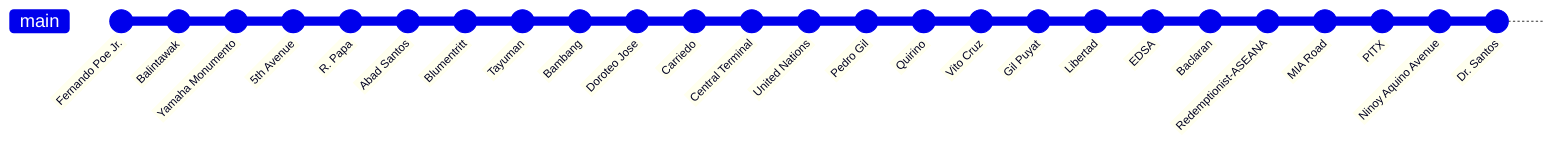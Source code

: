---
Title: Metro Manila LRT-Line 1
---
gitGraph
	commit id:"Fernando Poe Jr."
	commit id:"Balintawak"
	commit id:"Yamaha Monumento"
	commit id:"5th Avenue"
	commit id:"R. Papa"
	commit id:"Abad Santos"
	commit id:"Blumentritt"
	commit id:"Tayuman"
	commit id:"Bambang"
	commit id:"Doroteo Jose"
	commit id:"Carriedo"
	commit id:"Central Terminal"
	commit id:"United Nations"
	commit id:"Pedro Gil"
	commit id:"Quirino"
	commit id:"Vito Cruz"
	commit id:"Gil Puyat"
	commit id:"Libertad"
	commit id:"EDSA"
	commit id:"Baclaran"
	commit id:"Redemptionist-ASEANA"
	commit id:"MIA Road"
	commit id:"PITX"
	commit id:"Ninoy Aquino Avenue"
	commit id:"Dr. Santos"